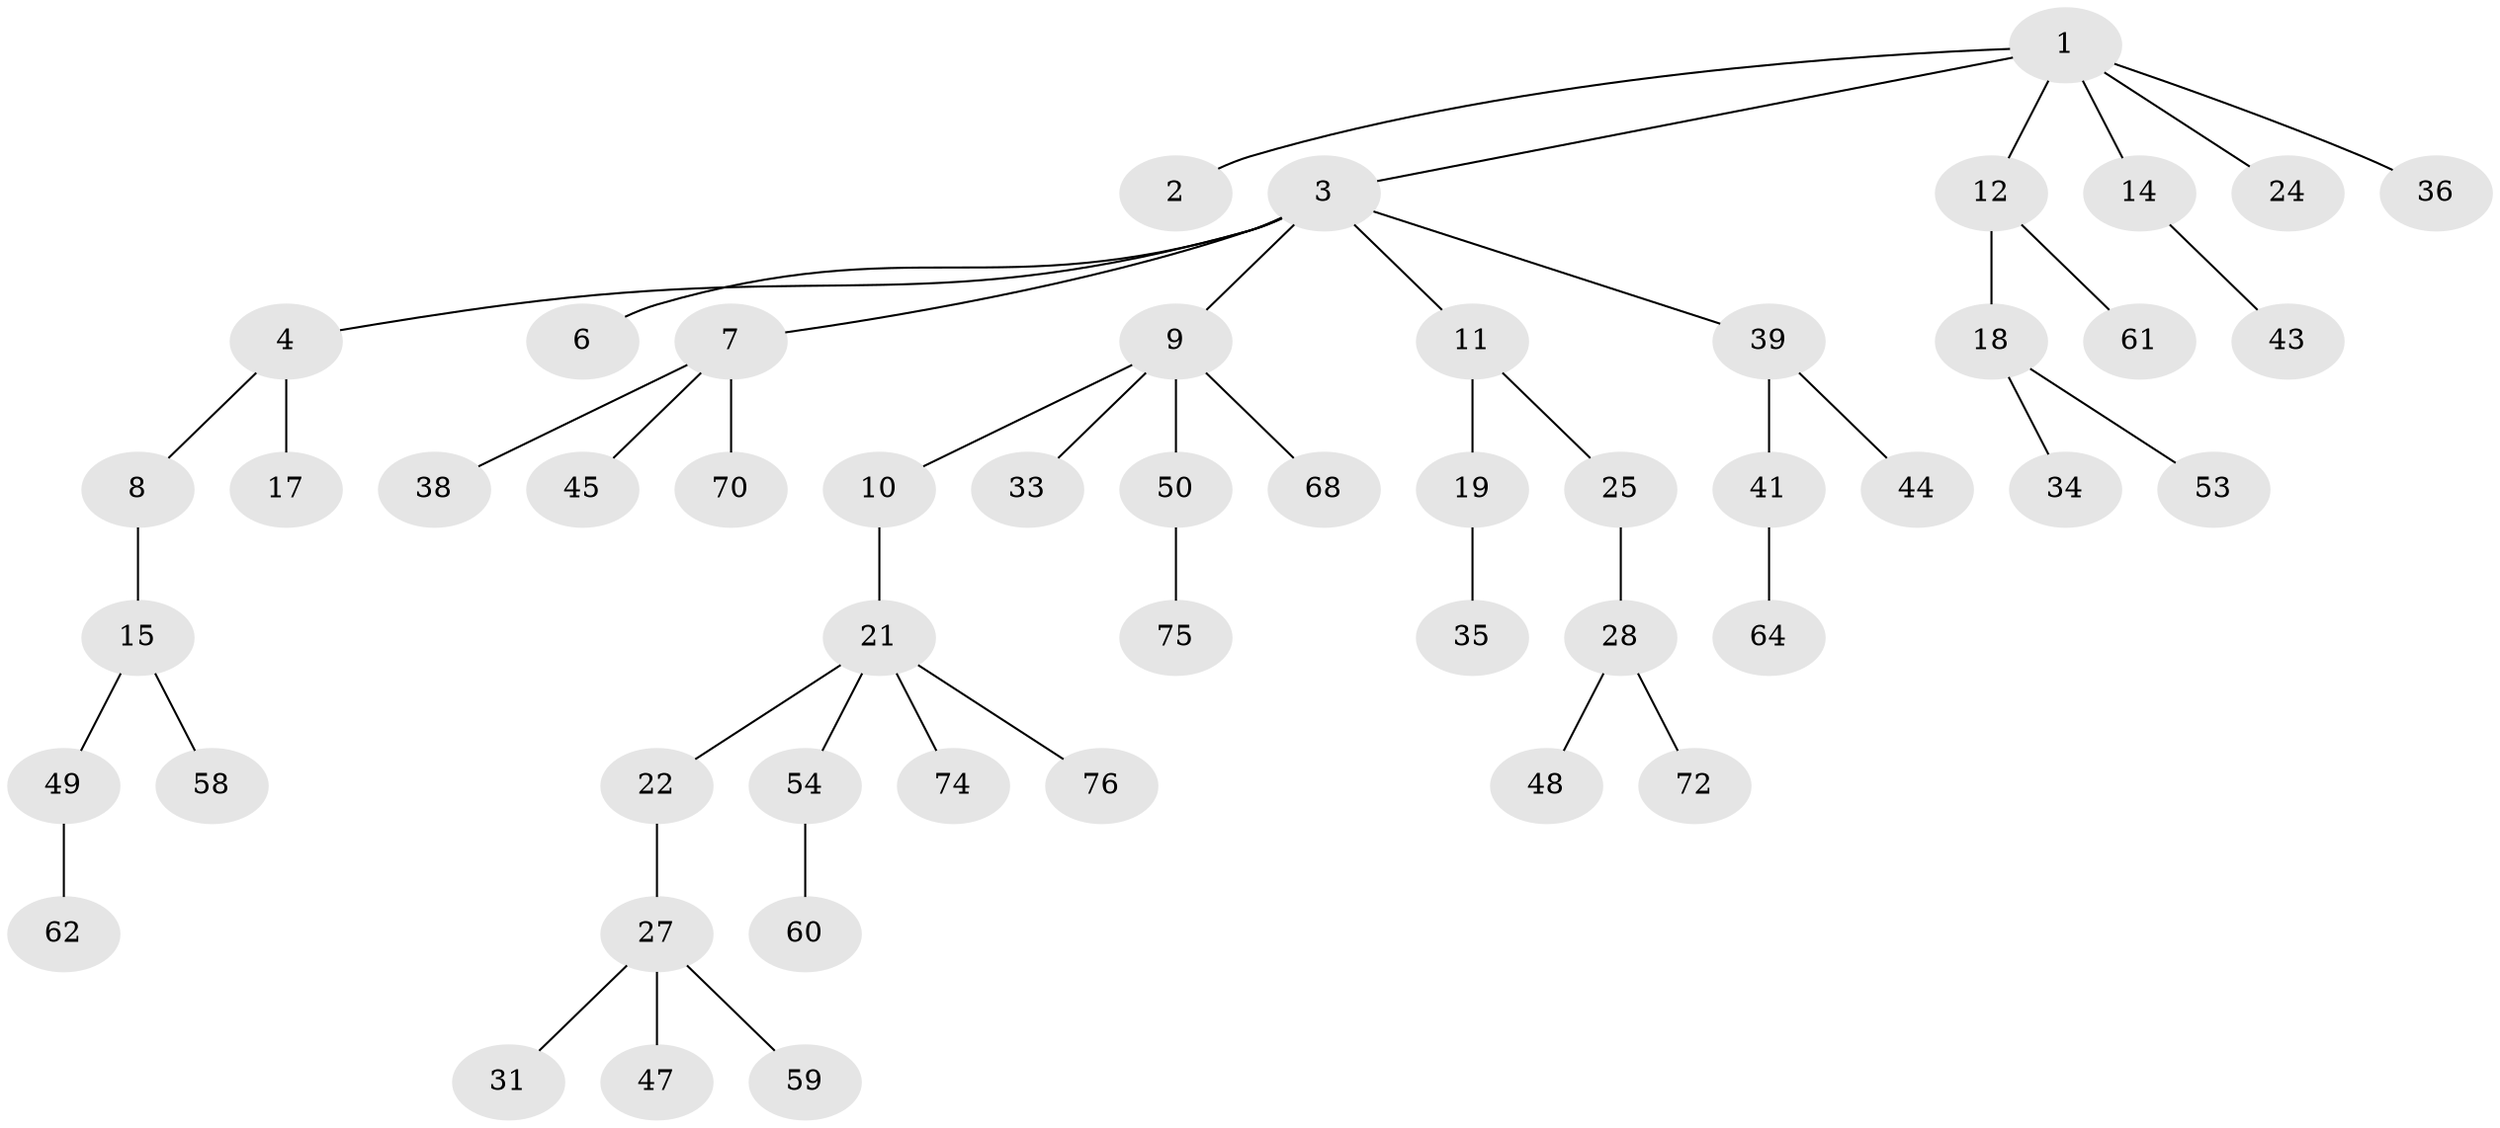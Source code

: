 // Generated by graph-tools (version 1.1) at 2025/24/03/03/25 07:24:04]
// undirected, 51 vertices, 50 edges
graph export_dot {
graph [start="1"]
  node [color=gray90,style=filled];
  1 [super="+29"];
  2;
  3 [super="+5"];
  4 [super="+69"];
  6 [super="+32"];
  7 [super="+23"];
  8;
  9 [super="+42"];
  10;
  11 [super="+13"];
  12;
  14 [super="+16"];
  15 [super="+20"];
  17 [super="+56"];
  18 [super="+63"];
  19 [super="+65"];
  21 [super="+37"];
  22 [super="+26"];
  24;
  25;
  27 [super="+30"];
  28 [super="+46"];
  31 [super="+40"];
  33;
  34;
  35 [super="+55"];
  36;
  38 [super="+66"];
  39;
  41 [super="+67"];
  43;
  44 [super="+51"];
  45;
  47;
  48 [super="+57"];
  49 [super="+52"];
  50 [super="+73"];
  53;
  54;
  58;
  59;
  60;
  61 [super="+71"];
  62;
  64;
  68;
  70;
  72;
  74;
  75;
  76;
  1 -- 2;
  1 -- 3;
  1 -- 12;
  1 -- 14;
  1 -- 24;
  1 -- 36;
  3 -- 4;
  3 -- 6;
  3 -- 9;
  3 -- 39;
  3 -- 11;
  3 -- 7;
  4 -- 8;
  4 -- 17;
  7 -- 38;
  7 -- 70;
  7 -- 45;
  8 -- 15;
  9 -- 10;
  9 -- 33;
  9 -- 50;
  9 -- 68;
  10 -- 21;
  11 -- 19;
  11 -- 25;
  12 -- 18;
  12 -- 61;
  14 -- 43;
  15 -- 58;
  15 -- 49;
  18 -- 34;
  18 -- 53;
  19 -- 35;
  21 -- 22;
  21 -- 54;
  21 -- 74;
  21 -- 76;
  22 -- 27;
  25 -- 28;
  27 -- 47;
  27 -- 59;
  27 -- 31;
  28 -- 48;
  28 -- 72;
  39 -- 41;
  39 -- 44;
  41 -- 64;
  49 -- 62;
  50 -- 75;
  54 -- 60;
}
